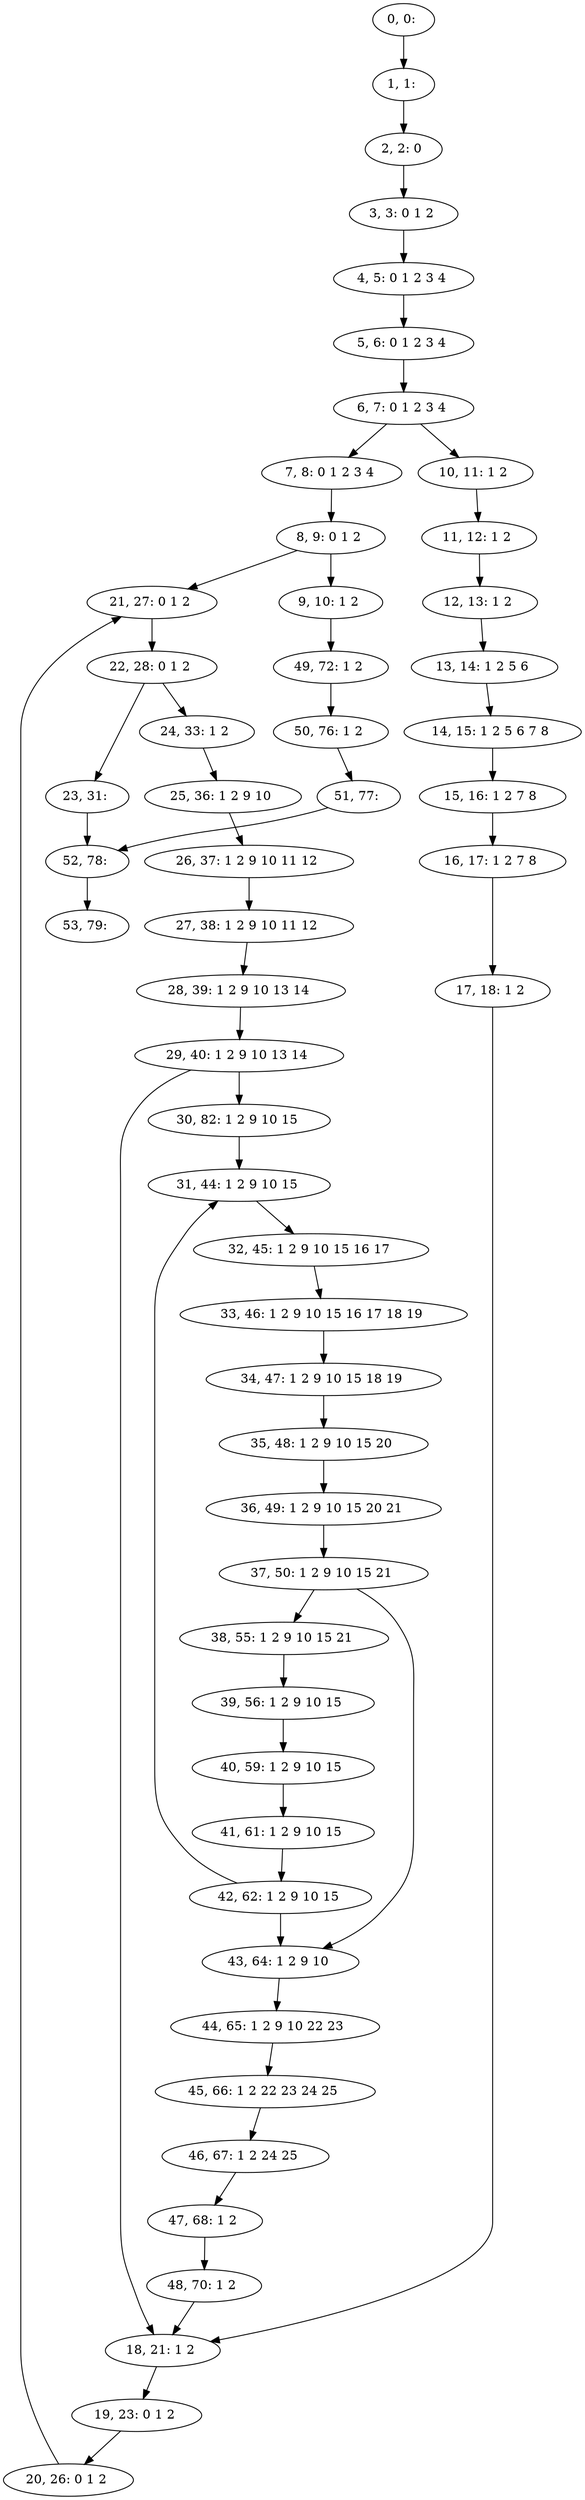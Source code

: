 digraph G {
0[label="0, 0: "];
1[label="1, 1: "];
2[label="2, 2: 0 "];
3[label="3, 3: 0 1 2 "];
4[label="4, 5: 0 1 2 3 4 "];
5[label="5, 6: 0 1 2 3 4 "];
6[label="6, 7: 0 1 2 3 4 "];
7[label="7, 8: 0 1 2 3 4 "];
8[label="8, 9: 0 1 2 "];
9[label="9, 10: 1 2 "];
10[label="10, 11: 1 2 "];
11[label="11, 12: 1 2 "];
12[label="12, 13: 1 2 "];
13[label="13, 14: 1 2 5 6 "];
14[label="14, 15: 1 2 5 6 7 8 "];
15[label="15, 16: 1 2 7 8 "];
16[label="16, 17: 1 2 7 8 "];
17[label="17, 18: 1 2 "];
18[label="18, 21: 1 2 "];
19[label="19, 23: 0 1 2 "];
20[label="20, 26: 0 1 2 "];
21[label="21, 27: 0 1 2 "];
22[label="22, 28: 0 1 2 "];
23[label="23, 31: "];
24[label="24, 33: 1 2 "];
25[label="25, 36: 1 2 9 10 "];
26[label="26, 37: 1 2 9 10 11 12 "];
27[label="27, 38: 1 2 9 10 11 12 "];
28[label="28, 39: 1 2 9 10 13 14 "];
29[label="29, 40: 1 2 9 10 13 14 "];
30[label="30, 82: 1 2 9 10 15 "];
31[label="31, 44: 1 2 9 10 15 "];
32[label="32, 45: 1 2 9 10 15 16 17 "];
33[label="33, 46: 1 2 9 10 15 16 17 18 19 "];
34[label="34, 47: 1 2 9 10 15 18 19 "];
35[label="35, 48: 1 2 9 10 15 20 "];
36[label="36, 49: 1 2 9 10 15 20 21 "];
37[label="37, 50: 1 2 9 10 15 21 "];
38[label="38, 55: 1 2 9 10 15 21 "];
39[label="39, 56: 1 2 9 10 15 "];
40[label="40, 59: 1 2 9 10 15 "];
41[label="41, 61: 1 2 9 10 15 "];
42[label="42, 62: 1 2 9 10 15 "];
43[label="43, 64: 1 2 9 10 "];
44[label="44, 65: 1 2 9 10 22 23 "];
45[label="45, 66: 1 2 22 23 24 25 "];
46[label="46, 67: 1 2 24 25 "];
47[label="47, 68: 1 2 "];
48[label="48, 70: 1 2 "];
49[label="49, 72: 1 2 "];
50[label="50, 76: 1 2 "];
51[label="51, 77: "];
52[label="52, 78: "];
53[label="53, 79: "];
0->1 ;
1->2 ;
2->3 ;
3->4 ;
4->5 ;
5->6 ;
6->7 ;
6->10 ;
7->8 ;
8->9 ;
8->21 ;
9->49 ;
10->11 ;
11->12 ;
12->13 ;
13->14 ;
14->15 ;
15->16 ;
16->17 ;
17->18 ;
18->19 ;
19->20 ;
20->21 ;
21->22 ;
22->23 ;
22->24 ;
23->52 ;
24->25 ;
25->26 ;
26->27 ;
27->28 ;
28->29 ;
29->30 ;
29->18 ;
30->31 ;
31->32 ;
32->33 ;
33->34 ;
34->35 ;
35->36 ;
36->37 ;
37->38 ;
37->43 ;
38->39 ;
39->40 ;
40->41 ;
41->42 ;
42->43 ;
42->31 ;
43->44 ;
44->45 ;
45->46 ;
46->47 ;
47->48 ;
48->18 ;
49->50 ;
50->51 ;
51->52 ;
52->53 ;
}
